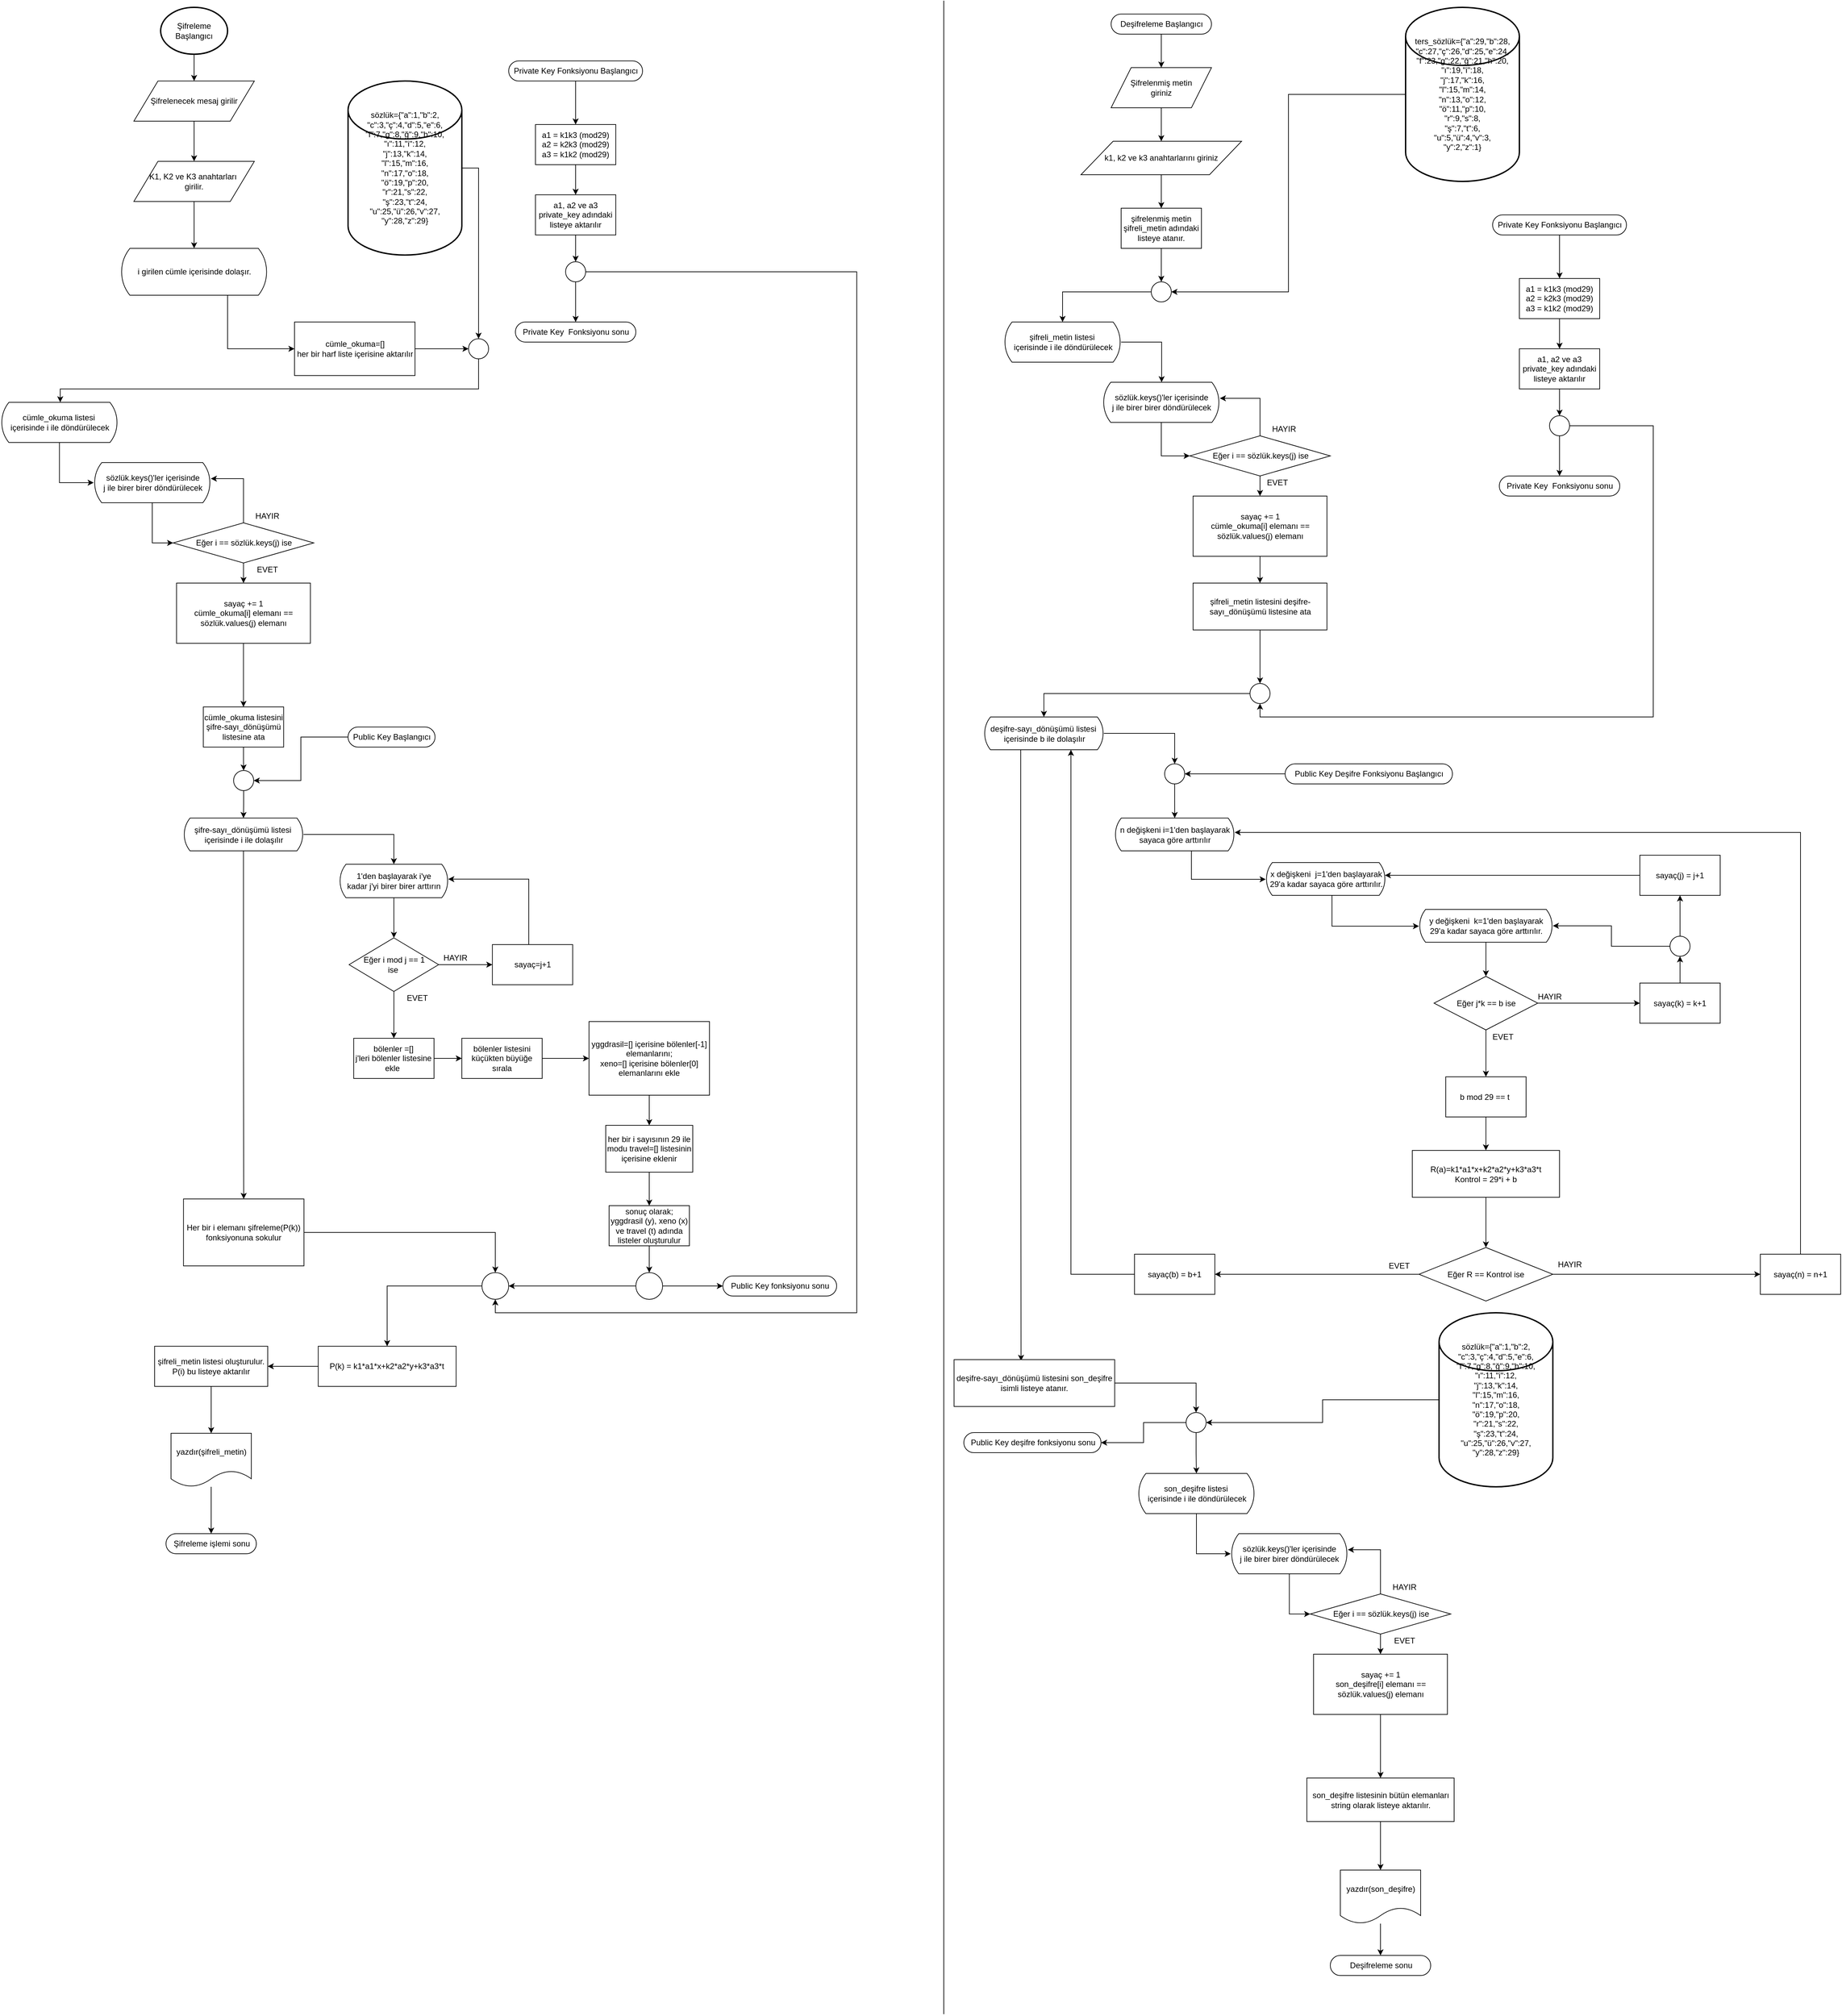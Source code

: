 <mxfile version="17.4.0" type="device"><diagram id="LFh7X63U2OC6gDnVc7om" name="Sayfa -1"><mxGraphModel dx="942" dy="582" grid="1" gridSize="10" guides="1" tooltips="1" connect="1" arrows="1" fold="1" page="1" pageScale="1" pageWidth="4681" pageHeight="3300" math="0" shadow="0"><root><mxCell id="0"/><mxCell id="1" parent="0"/><mxCell id="J92TIwShENhzUsWlke9k-5" value="" style="edgeStyle=orthogonalEdgeStyle;rounded=0;orthogonalLoop=1;jettySize=auto;html=1;" parent="1" source="J92TIwShENhzUsWlke9k-3" target="J92TIwShENhzUsWlke9k-4" edge="1"><mxGeometry relative="1" as="geometry"/></mxCell><mxCell id="J92TIwShENhzUsWlke9k-3" value="Şifreleme Başlangıcı" style="strokeWidth=2;html=1;shape=mxgraph.flowchart.start_2;whiteSpace=wrap;" parent="1" vertex="1"><mxGeometry x="280" y="10" width="100" height="70" as="geometry"/></mxCell><mxCell id="J92TIwShENhzUsWlke9k-7" value="" style="edgeStyle=orthogonalEdgeStyle;rounded=0;orthogonalLoop=1;jettySize=auto;html=1;" parent="1" source="J92TIwShENhzUsWlke9k-4" target="J92TIwShENhzUsWlke9k-6" edge="1"><mxGeometry relative="1" as="geometry"/></mxCell><mxCell id="J92TIwShENhzUsWlke9k-4" value="Şifrelenecek mesaj girilir" style="shape=parallelogram;perimeter=parallelogramPerimeter;whiteSpace=wrap;html=1;dashed=0;" parent="1" vertex="1"><mxGeometry x="240" y="120" width="180" height="60" as="geometry"/></mxCell><mxCell id="J92TIwShENhzUsWlke9k-9" value="" style="edgeStyle=orthogonalEdgeStyle;rounded=0;orthogonalLoop=1;jettySize=auto;html=1;" parent="1" source="J92TIwShENhzUsWlke9k-6" target="J92TIwShENhzUsWlke9k-8" edge="1"><mxGeometry relative="1" as="geometry"/></mxCell><mxCell id="J92TIwShENhzUsWlke9k-6" value="K1, K2 ve K3 anahtarları&amp;nbsp;&lt;br&gt;girilir." style="shape=parallelogram;perimeter=parallelogramPerimeter;whiteSpace=wrap;html=1;dashed=0;" parent="1" vertex="1"><mxGeometry x="240" y="240" width="180" height="60" as="geometry"/></mxCell><mxCell id="J92TIwShENhzUsWlke9k-11" style="edgeStyle=orthogonalEdgeStyle;rounded=0;orthogonalLoop=1;jettySize=auto;html=1;entryX=0;entryY=0.5;entryDx=0;entryDy=0;" parent="1" source="J92TIwShENhzUsWlke9k-8" target="J92TIwShENhzUsWlke9k-10" edge="1"><mxGeometry relative="1" as="geometry"><Array as="points"><mxPoint x="380" y="520"/></Array></mxGeometry></mxCell><mxCell id="J92TIwShENhzUsWlke9k-8" value="i girilen cümle içerisinde dolaşır." style="html=1;dashed=0;whitespace=wrap;shape=mxgraph.dfd.loop" parent="1" vertex="1"><mxGeometry x="220" y="370" width="220" height="70" as="geometry"/></mxCell><mxCell id="J92TIwShENhzUsWlke9k-15" value="" style="edgeStyle=orthogonalEdgeStyle;rounded=0;orthogonalLoop=1;jettySize=auto;html=1;" parent="1" source="J92TIwShENhzUsWlke9k-10" target="J92TIwShENhzUsWlke9k-13" edge="1"><mxGeometry relative="1" as="geometry"/></mxCell><mxCell id="J92TIwShENhzUsWlke9k-10" value="cümle_okuma=[]&lt;br&gt;her bir harf liste içerisine aktarılır" style="html=1;dashed=0;whitespace=wrap;" parent="1" vertex="1"><mxGeometry x="480" y="480" width="180" height="80" as="geometry"/></mxCell><mxCell id="J92TIwShENhzUsWlke9k-14" value="" style="edgeStyle=orthogonalEdgeStyle;rounded=0;orthogonalLoop=1;jettySize=auto;html=1;" parent="1" source="J92TIwShENhzUsWlke9k-12" target="J92TIwShENhzUsWlke9k-13" edge="1"><mxGeometry relative="1" as="geometry"/></mxCell><mxCell id="J92TIwShENhzUsWlke9k-12" value="sözlük={&quot;a&quot;:1,&quot;b&quot;:2,&lt;br&gt;&quot;c&quot;:3,&quot;ç&quot;:4,&quot;d&quot;:5,&quot;e&quot;:6,&lt;br&gt;&quot;f&quot;:7,&quot;g&quot;:8,&quot;ğ&quot;:9,&quot;h&quot;:10,&lt;br&gt;&quot;ı&quot;:11,&quot;i&quot;:12,&lt;br&gt;&quot;j&quot;:13,&quot;k&quot;:14,&lt;br&gt;&quot;l&quot;:15,&quot;m&quot;:16,&lt;br&gt;&quot;n&quot;:17,&quot;o&quot;:18,&lt;br&gt;&quot;ö&quot;:19,&quot;p&quot;:20,&lt;br&gt;&quot;r&quot;:21,&quot;s&quot;:22,&lt;br&gt;&quot;ş&quot;:23,&quot;t&quot;:24,&lt;br&gt;&quot;u&quot;:25,&quot;ü&quot;:26,&quot;v&quot;:27,&lt;br&gt;&quot;y&quot;:28,&quot;z&quot;:29}" style="strokeWidth=2;html=1;shape=mxgraph.flowchart.database;whiteSpace=wrap;" parent="1" vertex="1"><mxGeometry x="560" y="120" width="170" height="260" as="geometry"/></mxCell><mxCell id="J92TIwShENhzUsWlke9k-17" value="" style="edgeStyle=orthogonalEdgeStyle;rounded=0;orthogonalLoop=1;jettySize=auto;html=1;" parent="1" source="J92TIwShENhzUsWlke9k-13" target="J92TIwShENhzUsWlke9k-16" edge="1"><mxGeometry relative="1" as="geometry"><Array as="points"><mxPoint x="755" y="580"/><mxPoint x="130" y="580"/></Array></mxGeometry></mxCell><mxCell id="J92TIwShENhzUsWlke9k-13" value="" style="shape=ellipse;html=1;dashed=0;whitespace=wrap;aspect=fixed;perimeter=ellipsePerimeter;" parent="1" vertex="1"><mxGeometry x="740" y="505" width="30" height="30" as="geometry"/></mxCell><mxCell id="CYp6CBaKSZ66Kl0IjRFo-2" value="" style="edgeStyle=orthogonalEdgeStyle;rounded=0;orthogonalLoop=1;jettySize=auto;html=1;" parent="1" source="J92TIwShENhzUsWlke9k-16" target="CYp6CBaKSZ66Kl0IjRFo-1" edge="1"><mxGeometry relative="1" as="geometry"><Array as="points"><mxPoint x="128.75" y="720"/></Array></mxGeometry></mxCell><mxCell id="J92TIwShENhzUsWlke9k-16" value="cümle_okuma listesi&amp;nbsp;&lt;br&gt;içerisinde i ile döndürülecek" style="html=1;dashed=0;whitespace=wrap;shape=mxgraph.dfd.loop" parent="1" vertex="1"><mxGeometry x="41.25" y="600" width="175" height="60" as="geometry"/></mxCell><mxCell id="CYp6CBaKSZ66Kl0IjRFo-5" value="" style="edgeStyle=orthogonalEdgeStyle;rounded=0;orthogonalLoop=1;jettySize=auto;html=1;" parent="1" source="J92TIwShENhzUsWlke9k-18" target="CYp6CBaKSZ66Kl0IjRFo-4" edge="1"><mxGeometry relative="1" as="geometry"/></mxCell><mxCell id="CYp6CBaKSZ66Kl0IjRFo-12" style="edgeStyle=orthogonalEdgeStyle;rounded=0;orthogonalLoop=1;jettySize=auto;html=1;entryX=1;entryY=0.4;entryDx=0;entryDy=0;entryPerimeter=0;" parent="1" source="J92TIwShENhzUsWlke9k-18" target="CYp6CBaKSZ66Kl0IjRFo-1" edge="1"><mxGeometry relative="1" as="geometry"/></mxCell><mxCell id="J92TIwShENhzUsWlke9k-18" value="Eğer i == sözlük.keys(j) ise" style="shape=rhombus;html=1;dashed=0;whitespace=wrap;perimeter=rhombusPerimeter;" parent="1" vertex="1"><mxGeometry x="298.75" y="780" width="210" height="60" as="geometry"/></mxCell><mxCell id="CYp6CBaKSZ66Kl0IjRFo-3" style="edgeStyle=orthogonalEdgeStyle;rounded=0;orthogonalLoop=1;jettySize=auto;html=1;entryX=0;entryY=0.5;entryDx=0;entryDy=0;" parent="1" source="CYp6CBaKSZ66Kl0IjRFo-1" target="J92TIwShENhzUsWlke9k-18" edge="1"><mxGeometry relative="1" as="geometry"/></mxCell><mxCell id="CYp6CBaKSZ66Kl0IjRFo-1" value="sözlük.keys()'ler içerisinde&lt;br&gt;j ile birer birer döndürülecek" style="html=1;dashed=0;whitespace=wrap;shape=mxgraph.dfd.loop" parent="1" vertex="1"><mxGeometry x="180" y="690" width="175" height="60" as="geometry"/></mxCell><mxCell id="CYp6CBaKSZ66Kl0IjRFo-23" value="" style="edgeStyle=orthogonalEdgeStyle;rounded=0;orthogonalLoop=1;jettySize=auto;html=1;" parent="1" source="CYp6CBaKSZ66Kl0IjRFo-4" target="CYp6CBaKSZ66Kl0IjRFo-22" edge="1"><mxGeometry relative="1" as="geometry"/></mxCell><mxCell id="CYp6CBaKSZ66Kl0IjRFo-4" value="sayaç += 1&lt;br&gt;cümle_okuma[i] elemanı == sözlük.values(j) elemanı" style="whiteSpace=wrap;html=1;dashed=0;" parent="1" vertex="1"><mxGeometry x="303.75" y="870" width="200" height="90" as="geometry"/></mxCell><mxCell id="CYp6CBaKSZ66Kl0IjRFo-13" value="HAYIR" style="text;html=1;align=center;verticalAlign=middle;resizable=0;points=[];autosize=1;strokeColor=none;fillColor=none;" parent="1" vertex="1"><mxGeometry x="413.75" y="760" width="50" height="20" as="geometry"/></mxCell><mxCell id="CYp6CBaKSZ66Kl0IjRFo-14" value="EVET" style="text;html=1;align=center;verticalAlign=middle;resizable=0;points=[];autosize=1;strokeColor=none;fillColor=none;" parent="1" vertex="1"><mxGeometry x="413.75" y="840" width="50" height="20" as="geometry"/></mxCell><mxCell id="CYp6CBaKSZ66Kl0IjRFo-17" value="" style="edgeStyle=orthogonalEdgeStyle;rounded=0;orthogonalLoop=1;jettySize=auto;html=1;" parent="1" source="CYp6CBaKSZ66Kl0IjRFo-15" target="CYp6CBaKSZ66Kl0IjRFo-16" edge="1"><mxGeometry relative="1" as="geometry"/></mxCell><mxCell id="CYp6CBaKSZ66Kl0IjRFo-15" value="Private Key Fonksiyonu Başlangıcı" style="html=1;dashed=0;whitespace=wrap;shape=mxgraph.dfd.start" parent="1" vertex="1"><mxGeometry x="800" y="90" width="200" height="30" as="geometry"/></mxCell><mxCell id="CYp6CBaKSZ66Kl0IjRFo-19" value="" style="edgeStyle=orthogonalEdgeStyle;rounded=0;orthogonalLoop=1;jettySize=auto;html=1;" parent="1" source="CYp6CBaKSZ66Kl0IjRFo-16" target="CYp6CBaKSZ66Kl0IjRFo-18" edge="1"><mxGeometry relative="1" as="geometry"/></mxCell><mxCell id="CYp6CBaKSZ66Kl0IjRFo-16" value="a1 = k1k3 (mod29)&lt;br&gt;a2 = k2k3 (mod29)&lt;br&gt;a3 = k1k2 (mod29)" style="whiteSpace=wrap;html=1;dashed=0;" parent="1" vertex="1"><mxGeometry x="840" y="185" width="120" height="60" as="geometry"/></mxCell><mxCell id="wjA4pzrZ46Aq9eYtOGVZ-16" value="" style="edgeStyle=orthogonalEdgeStyle;rounded=0;orthogonalLoop=1;jettySize=auto;html=1;" parent="1" source="CYp6CBaKSZ66Kl0IjRFo-18" target="wjA4pzrZ46Aq9eYtOGVZ-15" edge="1"><mxGeometry relative="1" as="geometry"/></mxCell><mxCell id="CYp6CBaKSZ66Kl0IjRFo-18" value="a1, a2 ve a3 private_key adındaki&lt;br&gt;listeye aktarılır" style="whiteSpace=wrap;html=1;dashed=0;" parent="1" vertex="1"><mxGeometry x="840" y="290" width="120" height="60" as="geometry"/></mxCell><mxCell id="CYp6CBaKSZ66Kl0IjRFo-34" style="edgeStyle=orthogonalEdgeStyle;rounded=0;orthogonalLoop=1;jettySize=auto;html=1;" parent="1" source="CYp6CBaKSZ66Kl0IjRFo-20" target="CYp6CBaKSZ66Kl0IjRFo-32" edge="1"><mxGeometry relative="1" as="geometry"/></mxCell><mxCell id="CYp6CBaKSZ66Kl0IjRFo-66" value="" style="edgeStyle=orthogonalEdgeStyle;rounded=0;orthogonalLoop=1;jettySize=auto;html=1;" parent="1" source="CYp6CBaKSZ66Kl0IjRFo-20" target="CYp6CBaKSZ66Kl0IjRFo-65" edge="1"><mxGeometry relative="1" as="geometry"/></mxCell><mxCell id="CYp6CBaKSZ66Kl0IjRFo-20" value="şifre-sayı_dönüşümü listesi&amp;nbsp;&lt;br&gt;içerisinde i ile dolaşılır" style="html=1;dashed=0;whitespace=wrap;shape=mxgraph.dfd.loop" parent="1" vertex="1"><mxGeometry x="314.13" y="1221" width="179.25" height="49" as="geometry"/></mxCell><mxCell id="CYp6CBaKSZ66Kl0IjRFo-30" value="" style="edgeStyle=orthogonalEdgeStyle;rounded=0;orthogonalLoop=1;jettySize=auto;html=1;" parent="1" source="CYp6CBaKSZ66Kl0IjRFo-22" target="CYp6CBaKSZ66Kl0IjRFo-28" edge="1"><mxGeometry relative="1" as="geometry"/></mxCell><mxCell id="CYp6CBaKSZ66Kl0IjRFo-22" value="cümle_okuma listesini şifre-sayı_dönüşümü listesine ata" style="whiteSpace=wrap;html=1;dashed=0;" parent="1" vertex="1"><mxGeometry x="343.75" y="1055" width="120" height="60" as="geometry"/></mxCell><mxCell id="CYp6CBaKSZ66Kl0IjRFo-29" style="edgeStyle=orthogonalEdgeStyle;rounded=0;orthogonalLoop=1;jettySize=auto;html=1;entryX=1;entryY=0.5;entryDx=0;entryDy=0;" parent="1" source="CYp6CBaKSZ66Kl0IjRFo-27" target="CYp6CBaKSZ66Kl0IjRFo-28" edge="1"><mxGeometry relative="1" as="geometry"/></mxCell><mxCell id="CYp6CBaKSZ66Kl0IjRFo-27" value="Public Key Başlangıcı" style="html=1;dashed=0;whitespace=wrap;shape=mxgraph.dfd.start" parent="1" vertex="1"><mxGeometry x="560" y="1085" width="130" height="30" as="geometry"/></mxCell><mxCell id="CYp6CBaKSZ66Kl0IjRFo-31" value="" style="edgeStyle=orthogonalEdgeStyle;rounded=0;orthogonalLoop=1;jettySize=auto;html=1;" parent="1" source="CYp6CBaKSZ66Kl0IjRFo-28" target="CYp6CBaKSZ66Kl0IjRFo-20" edge="1"><mxGeometry relative="1" as="geometry"/></mxCell><mxCell id="CYp6CBaKSZ66Kl0IjRFo-28" value="" style="shape=ellipse;html=1;dashed=0;whitespace=wrap;aspect=fixed;perimeter=ellipsePerimeter;" parent="1" vertex="1"><mxGeometry x="389" y="1150" width="30" height="30" as="geometry"/></mxCell><mxCell id="CYp6CBaKSZ66Kl0IjRFo-36" value="" style="edgeStyle=orthogonalEdgeStyle;rounded=0;orthogonalLoop=1;jettySize=auto;html=1;" parent="1" source="CYp6CBaKSZ66Kl0IjRFo-32" target="CYp6CBaKSZ66Kl0IjRFo-35" edge="1"><mxGeometry relative="1" as="geometry"/></mxCell><mxCell id="CYp6CBaKSZ66Kl0IjRFo-32" value="1'den başlayarak i'ye&lt;br&gt;kadar j'yi birer birer arttırın" style="html=1;dashed=0;whitespace=wrap;shape=mxgraph.dfd.loop" parent="1" vertex="1"><mxGeometry x="546.87" y="1290" width="163.13" height="50" as="geometry"/></mxCell><mxCell id="CYp6CBaKSZ66Kl0IjRFo-38" value="" style="edgeStyle=orthogonalEdgeStyle;rounded=0;orthogonalLoop=1;jettySize=auto;html=1;" parent="1" source="CYp6CBaKSZ66Kl0IjRFo-35" target="CYp6CBaKSZ66Kl0IjRFo-37" edge="1"><mxGeometry relative="1" as="geometry"/></mxCell><mxCell id="CYp6CBaKSZ66Kl0IjRFo-46" value="" style="edgeStyle=orthogonalEdgeStyle;rounded=0;orthogonalLoop=1;jettySize=auto;html=1;" parent="1" source="CYp6CBaKSZ66Kl0IjRFo-35" target="CYp6CBaKSZ66Kl0IjRFo-45" edge="1"><mxGeometry relative="1" as="geometry"/></mxCell><mxCell id="CYp6CBaKSZ66Kl0IjRFo-35" value="Eğer i mod j == 1&lt;br&gt;ise&amp;nbsp;" style="rhombus;whiteSpace=wrap;html=1;dashed=0;" parent="1" vertex="1"><mxGeometry x="561.56" y="1400" width="133.75" height="80" as="geometry"/></mxCell><mxCell id="CYp6CBaKSZ66Kl0IjRFo-43" style="edgeStyle=orthogonalEdgeStyle;rounded=0;orthogonalLoop=1;jettySize=auto;html=1;entryX=0.998;entryY=0.445;entryDx=0;entryDy=0;entryPerimeter=0;" parent="1" source="CYp6CBaKSZ66Kl0IjRFo-37" target="CYp6CBaKSZ66Kl0IjRFo-32" edge="1"><mxGeometry relative="1" as="geometry"><mxPoint x="835.625" y="1290.0" as="targetPoint"/><Array as="points"><mxPoint x="830" y="1312"/></Array></mxGeometry></mxCell><mxCell id="CYp6CBaKSZ66Kl0IjRFo-37" value="sayaç=j+1" style="whiteSpace=wrap;html=1;dashed=0;" parent="1" vertex="1"><mxGeometry x="775.625" y="1410" width="120" height="60" as="geometry"/></mxCell><mxCell id="CYp6CBaKSZ66Kl0IjRFo-44" value="HAYIR" style="text;html=1;align=center;verticalAlign=middle;resizable=0;points=[];autosize=1;strokeColor=none;fillColor=none;" parent="1" vertex="1"><mxGeometry x="695.31" y="1420" width="50" height="20" as="geometry"/></mxCell><mxCell id="CYp6CBaKSZ66Kl0IjRFo-48" value="" style="edgeStyle=orthogonalEdgeStyle;rounded=0;orthogonalLoop=1;jettySize=auto;html=1;" parent="1" source="CYp6CBaKSZ66Kl0IjRFo-45" target="CYp6CBaKSZ66Kl0IjRFo-47" edge="1"><mxGeometry relative="1" as="geometry"/></mxCell><mxCell id="CYp6CBaKSZ66Kl0IjRFo-45" value="bölenler =[]&lt;br&gt;j'leri bölenler listesine ekle&amp;nbsp;" style="whiteSpace=wrap;html=1;dashed=0;" parent="1" vertex="1"><mxGeometry x="568.435" y="1550" width="120" height="60" as="geometry"/></mxCell><mxCell id="CYp6CBaKSZ66Kl0IjRFo-50" value="" style="edgeStyle=orthogonalEdgeStyle;rounded=0;orthogonalLoop=1;jettySize=auto;html=1;" parent="1" source="CYp6CBaKSZ66Kl0IjRFo-47" target="CYp6CBaKSZ66Kl0IjRFo-49" edge="1"><mxGeometry relative="1" as="geometry"/></mxCell><mxCell id="CYp6CBaKSZ66Kl0IjRFo-47" value="bölenler listesini küçükten büyüğe sırala" style="whiteSpace=wrap;html=1;dashed=0;" parent="1" vertex="1"><mxGeometry x="730.005" y="1550" width="120" height="60" as="geometry"/></mxCell><mxCell id="CYp6CBaKSZ66Kl0IjRFo-52" value="" style="edgeStyle=orthogonalEdgeStyle;rounded=0;orthogonalLoop=1;jettySize=auto;html=1;" parent="1" source="CYp6CBaKSZ66Kl0IjRFo-49" target="CYp6CBaKSZ66Kl0IjRFo-51" edge="1"><mxGeometry relative="1" as="geometry"/></mxCell><mxCell id="CYp6CBaKSZ66Kl0IjRFo-49" value="yggdrasil=[] içerisine bölenler[-1] elemanlarını;&lt;br&gt;xeno=[] içerisine bölenler[0] elemanlarını ekle&lt;br&gt;" style="whiteSpace=wrap;html=1;dashed=0;" parent="1" vertex="1"><mxGeometry x="920" y="1525" width="180" height="110" as="geometry"/></mxCell><mxCell id="CYp6CBaKSZ66Kl0IjRFo-56" value="" style="edgeStyle=orthogonalEdgeStyle;rounded=0;orthogonalLoop=1;jettySize=auto;html=1;" parent="1" source="CYp6CBaKSZ66Kl0IjRFo-51" target="CYp6CBaKSZ66Kl0IjRFo-55" edge="1"><mxGeometry relative="1" as="geometry"/></mxCell><mxCell id="CYp6CBaKSZ66Kl0IjRFo-51" value="her bir i sayısının 29 ile modu travel=[] listesinin içerisine eklenir" style="whiteSpace=wrap;html=1;dashed=0;" parent="1" vertex="1"><mxGeometry x="945" y="1680" width="130" height="70" as="geometry"/></mxCell><mxCell id="CYp6CBaKSZ66Kl0IjRFo-61" value="" style="edgeStyle=orthogonalEdgeStyle;rounded=0;orthogonalLoop=1;jettySize=auto;html=1;" parent="1" source="CYp6CBaKSZ66Kl0IjRFo-55" target="CYp6CBaKSZ66Kl0IjRFo-60" edge="1"><mxGeometry relative="1" as="geometry"/></mxCell><mxCell id="CYp6CBaKSZ66Kl0IjRFo-55" value="sonuç olarak;&lt;br&gt;yggdrasil (y), xeno (x) ve travel (t) adında listeler oluşturulur" style="whiteSpace=wrap;html=1;dashed=0;" parent="1" vertex="1"><mxGeometry x="950" y="1800" width="120" height="60" as="geometry"/></mxCell><mxCell id="CYp6CBaKSZ66Kl0IjRFo-58" value="Public Key fonksiyonu sonu" style="html=1;dashed=0;whitespace=wrap;shape=mxgraph.dfd.start" parent="1" vertex="1"><mxGeometry x="1120" y="1905" width="170" height="30" as="geometry"/></mxCell><mxCell id="CYp6CBaKSZ66Kl0IjRFo-62" value="" style="edgeStyle=orthogonalEdgeStyle;rounded=0;orthogonalLoop=1;jettySize=auto;html=1;" parent="1" source="CYp6CBaKSZ66Kl0IjRFo-60" target="CYp6CBaKSZ66Kl0IjRFo-58" edge="1"><mxGeometry relative="1" as="geometry"/></mxCell><mxCell id="wjA4pzrZ46Aq9eYtOGVZ-5" value="" style="edgeStyle=orthogonalEdgeStyle;rounded=0;orthogonalLoop=1;jettySize=auto;html=1;" parent="1" source="CYp6CBaKSZ66Kl0IjRFo-60" target="wjA4pzrZ46Aq9eYtOGVZ-4" edge="1"><mxGeometry relative="1" as="geometry"><Array as="points"><mxPoint x="890" y="1920"/><mxPoint x="890" y="1920"/></Array></mxGeometry></mxCell><mxCell id="CYp6CBaKSZ66Kl0IjRFo-60" value="" style="shape=ellipse;html=1;dashed=0;whitespace=wrap;aspect=fixed;perimeter=ellipsePerimeter;" parent="1" vertex="1"><mxGeometry x="990" y="1900" width="40" height="40" as="geometry"/></mxCell><mxCell id="wjA4pzrZ46Aq9eYtOGVZ-6" style="edgeStyle=orthogonalEdgeStyle;rounded=0;orthogonalLoop=1;jettySize=auto;html=1;entryX=0.5;entryY=0;entryDx=0;entryDy=0;" parent="1" source="CYp6CBaKSZ66Kl0IjRFo-65" target="wjA4pzrZ46Aq9eYtOGVZ-4" edge="1"><mxGeometry relative="1" as="geometry"/></mxCell><mxCell id="CYp6CBaKSZ66Kl0IjRFo-65" value="Her bir i elemanı şifreleme(P(k)) fonksiyonuna sokulur" style="whiteSpace=wrap;html=1;dashed=0;" parent="1" vertex="1"><mxGeometry x="314.13" y="1790" width="180" height="100" as="geometry"/></mxCell><mxCell id="wjA4pzrZ46Aq9eYtOGVZ-9" value="" style="edgeStyle=orthogonalEdgeStyle;rounded=0;orthogonalLoop=1;jettySize=auto;html=1;" parent="1" source="CYp6CBaKSZ66Kl0IjRFo-67" target="wjA4pzrZ46Aq9eYtOGVZ-8" edge="1"><mxGeometry relative="1" as="geometry"/></mxCell><mxCell id="CYp6CBaKSZ66Kl0IjRFo-67" value="P(k) = k1*a1*x+k2*a2*y+k3*a3*t" style="whiteSpace=wrap;html=1;dashed=0;" parent="1" vertex="1"><mxGeometry x="515.44" y="2010" width="206" height="60" as="geometry"/></mxCell><mxCell id="CYp6CBaKSZ66Kl0IjRFo-69" value="Private Key&amp;nbsp; Fonksiyonu sonu" style="html=1;dashed=0;whitespace=wrap;shape=mxgraph.dfd.start" parent="1" vertex="1"><mxGeometry x="810" y="480" width="180" height="30" as="geometry"/></mxCell><mxCell id="CYp6CBaKSZ66Kl0IjRFo-73" value="EVET" style="text;html=1;align=center;verticalAlign=middle;resizable=0;points=[];autosize=1;strokeColor=none;fillColor=none;" parent="1" vertex="1"><mxGeometry x="638.44" y="1480" width="50" height="20" as="geometry"/></mxCell><mxCell id="wjA4pzrZ46Aq9eYtOGVZ-7" style="edgeStyle=orthogonalEdgeStyle;rounded=0;orthogonalLoop=1;jettySize=auto;html=1;" parent="1" source="wjA4pzrZ46Aq9eYtOGVZ-4" target="CYp6CBaKSZ66Kl0IjRFo-67" edge="1"><mxGeometry relative="1" as="geometry"/></mxCell><mxCell id="wjA4pzrZ46Aq9eYtOGVZ-4" value="" style="shape=ellipse;html=1;dashed=0;whitespace=wrap;aspect=fixed;perimeter=ellipsePerimeter;" parent="1" vertex="1"><mxGeometry x="760" y="1900" width="40" height="40" as="geometry"/></mxCell><mxCell id="wjA4pzrZ46Aq9eYtOGVZ-11" value="" style="edgeStyle=orthogonalEdgeStyle;rounded=0;orthogonalLoop=1;jettySize=auto;html=1;" parent="1" source="wjA4pzrZ46Aq9eYtOGVZ-8" target="wjA4pzrZ46Aq9eYtOGVZ-10" edge="1"><mxGeometry relative="1" as="geometry"/></mxCell><mxCell id="wjA4pzrZ46Aq9eYtOGVZ-8" value="şifreli_metin listesi oluşturulur.&lt;br&gt;P(i) bu listeye aktarılır" style="whiteSpace=wrap;html=1;dashed=0;" parent="1" vertex="1"><mxGeometry x="271" y="2010" width="169" height="60" as="geometry"/></mxCell><mxCell id="wjA4pzrZ46Aq9eYtOGVZ-13" value="" style="edgeStyle=orthogonalEdgeStyle;rounded=0;orthogonalLoop=1;jettySize=auto;html=1;" parent="1" source="wjA4pzrZ46Aq9eYtOGVZ-10" target="wjA4pzrZ46Aq9eYtOGVZ-12" edge="1"><mxGeometry relative="1" as="geometry"/></mxCell><mxCell id="wjA4pzrZ46Aq9eYtOGVZ-10" value="yazdır(şifreli_metin)" style="shape=document;whiteSpace=wrap;html=1;boundedLbl=1;dashed=0;" parent="1" vertex="1"><mxGeometry x="295.5" y="2140" width="120" height="80" as="geometry"/></mxCell><mxCell id="wjA4pzrZ46Aq9eYtOGVZ-12" value="Şifreleme işlemi sonu" style="html=1;dashed=0;whitespace=wrap;shape=mxgraph.dfd.start" parent="1" vertex="1"><mxGeometry x="288" y="2290" width="135" height="30" as="geometry"/></mxCell><mxCell id="wjA4pzrZ46Aq9eYtOGVZ-17" value="" style="edgeStyle=orthogonalEdgeStyle;rounded=0;orthogonalLoop=1;jettySize=auto;html=1;" parent="1" source="wjA4pzrZ46Aq9eYtOGVZ-15" target="CYp6CBaKSZ66Kl0IjRFo-69" edge="1"><mxGeometry relative="1" as="geometry"/></mxCell><mxCell id="wjA4pzrZ46Aq9eYtOGVZ-18" style="edgeStyle=orthogonalEdgeStyle;rounded=0;orthogonalLoop=1;jettySize=auto;html=1;entryX=0.5;entryY=1;entryDx=0;entryDy=0;" parent="1" source="wjA4pzrZ46Aq9eYtOGVZ-15" target="wjA4pzrZ46Aq9eYtOGVZ-4" edge="1"><mxGeometry relative="1" as="geometry"><Array as="points"><mxPoint x="1320" y="405"/><mxPoint x="1320" y="1960"/><mxPoint x="780" y="1960"/></Array></mxGeometry></mxCell><mxCell id="wjA4pzrZ46Aq9eYtOGVZ-15" value="" style="shape=ellipse;html=1;dashed=0;whitespace=wrap;aspect=fixed;perimeter=ellipsePerimeter;" parent="1" vertex="1"><mxGeometry x="885" y="390" width="30" height="30" as="geometry"/></mxCell><mxCell id="wjA4pzrZ46Aq9eYtOGVZ-23" value="" style="edgeStyle=orthogonalEdgeStyle;rounded=0;orthogonalLoop=1;jettySize=auto;html=1;" parent="1" source="wjA4pzrZ46Aq9eYtOGVZ-19" target="wjA4pzrZ46Aq9eYtOGVZ-22" edge="1"><mxGeometry relative="1" as="geometry"/></mxCell><mxCell id="wjA4pzrZ46Aq9eYtOGVZ-19" value="Deşifreleme Başlangıcı" style="html=1;dashed=0;whitespace=wrap;shape=mxgraph.dfd.start" parent="1" vertex="1"><mxGeometry x="1700" y="20" width="150" height="30" as="geometry"/></mxCell><mxCell id="wjA4pzrZ46Aq9eYtOGVZ-21" value="" style="endArrow=none;html=1;rounded=0;" parent="1" edge="1"><mxGeometry width="50" height="50" relative="1" as="geometry"><mxPoint x="1450" y="3007.692" as="sourcePoint"/><mxPoint x="1450" as="targetPoint"/></mxGeometry></mxCell><mxCell id="og0Z1oOxcHIHcUXsH4Jv-2" value="" style="edgeStyle=orthogonalEdgeStyle;rounded=0;orthogonalLoop=1;jettySize=auto;html=1;" parent="1" source="wjA4pzrZ46Aq9eYtOGVZ-22" target="og0Z1oOxcHIHcUXsH4Jv-1" edge="1"><mxGeometry relative="1" as="geometry"/></mxCell><mxCell id="wjA4pzrZ46Aq9eYtOGVZ-22" value="Şifrelenmiş metin &lt;br&gt;giriniz" style="shape=parallelogram;perimeter=parallelogramPerimeter;whiteSpace=wrap;html=1;dashed=0;" parent="1" vertex="1"><mxGeometry x="1700" y="100" width="150" height="60" as="geometry"/></mxCell><mxCell id="og0Z1oOxcHIHcUXsH4Jv-5" value="" style="edgeStyle=orthogonalEdgeStyle;rounded=0;orthogonalLoop=1;jettySize=auto;html=1;" parent="1" source="og0Z1oOxcHIHcUXsH4Jv-1" target="og0Z1oOxcHIHcUXsH4Jv-4" edge="1"><mxGeometry relative="1" as="geometry"/></mxCell><mxCell id="og0Z1oOxcHIHcUXsH4Jv-1" value="k1, k2 ve k3 anahtarlarını giriniz" style="shape=parallelogram;perimeter=parallelogramPerimeter;whiteSpace=wrap;html=1;dashed=0;" parent="1" vertex="1"><mxGeometry x="1655" y="210" width="240" height="50" as="geometry"/></mxCell><mxCell id="og0Z1oOxcHIHcUXsH4Jv-24" style="edgeStyle=orthogonalEdgeStyle;rounded=0;orthogonalLoop=1;jettySize=auto;html=1;entryX=1;entryY=0.5;entryDx=0;entryDy=0;" parent="1" source="og0Z1oOxcHIHcUXsH4Jv-3" target="og0Z1oOxcHIHcUXsH4Jv-22" edge="1"><mxGeometry relative="1" as="geometry"/></mxCell><mxCell id="og0Z1oOxcHIHcUXsH4Jv-3" value="ters_sözlük={&quot;a&quot;:29,&quot;b&quot;:28,&lt;br&gt;&quot;c&quot;:27,&quot;ç&quot;:26,&quot;d&quot;:25,&quot;e&quot;:24,&lt;br&gt;&quot;f&quot;:23,&quot;g&quot;:22,&quot;ğ&quot;:21,&quot;h&quot;:20,&lt;br&gt;&quot;ı&quot;:19,&quot;i&quot;:18,&lt;br&gt;&quot;j&quot;:17,&quot;k&quot;:16,&lt;br&gt;&quot;l&quot;:15,&quot;m&quot;:14,&lt;br&gt;&quot;n&quot;:13,&quot;o&quot;:12,&lt;br&gt;&quot;ö&quot;:11,&quot;p&quot;:10,&lt;br&gt;&quot;r&quot;:9,&quot;s&quot;:8,&lt;br&gt;&quot;ş&quot;:7,&quot;t&quot;:6,&lt;br&gt;&quot;u&quot;:5,&quot;ü&quot;:4,&quot;v&quot;:3,&lt;br&gt;&quot;y&quot;:2,&quot;z&quot;:1}" style="strokeWidth=2;html=1;shape=mxgraph.flowchart.database;whiteSpace=wrap;" parent="1" vertex="1"><mxGeometry x="2140" y="10" width="170" height="260" as="geometry"/></mxCell><mxCell id="og0Z1oOxcHIHcUXsH4Jv-23" value="" style="edgeStyle=orthogonalEdgeStyle;rounded=0;orthogonalLoop=1;jettySize=auto;html=1;" parent="1" source="og0Z1oOxcHIHcUXsH4Jv-4" target="og0Z1oOxcHIHcUXsH4Jv-22" edge="1"><mxGeometry relative="1" as="geometry"/></mxCell><mxCell id="og0Z1oOxcHIHcUXsH4Jv-4" value="şifrelenmiş metin şifreli_metin adındaki listeye atanır." style="whiteSpace=wrap;html=1;dashed=0;" parent="1" vertex="1"><mxGeometry x="1715" y="310" width="120" height="60" as="geometry"/></mxCell><mxCell id="og0Z1oOxcHIHcUXsH4Jv-10" value="" style="edgeStyle=orthogonalEdgeStyle;rounded=0;orthogonalLoop=1;jettySize=auto;html=1;" parent="1" source="og0Z1oOxcHIHcUXsH4Jv-11" target="og0Z1oOxcHIHcUXsH4Jv-16" edge="1"><mxGeometry relative="1" as="geometry"><Array as="points"><mxPoint x="1775.5" y="510"/></Array></mxGeometry></mxCell><mxCell id="og0Z1oOxcHIHcUXsH4Jv-11" value="şifreli_metin listesi&amp;nbsp;&lt;br&gt;içerisinde i ile döndürülecek" style="html=1;dashed=0;whitespace=wrap;shape=mxgraph.dfd.loop" parent="1" vertex="1"><mxGeometry x="1540" y="480" width="175" height="60" as="geometry"/></mxCell><mxCell id="og0Z1oOxcHIHcUXsH4Jv-12" value="" style="edgeStyle=orthogonalEdgeStyle;rounded=0;orthogonalLoop=1;jettySize=auto;html=1;" parent="1" source="og0Z1oOxcHIHcUXsH4Jv-14" target="og0Z1oOxcHIHcUXsH4Jv-18" edge="1"><mxGeometry relative="1" as="geometry"/></mxCell><mxCell id="og0Z1oOxcHIHcUXsH4Jv-13" style="edgeStyle=orthogonalEdgeStyle;rounded=0;orthogonalLoop=1;jettySize=auto;html=1;entryX=1;entryY=0.4;entryDx=0;entryDy=0;entryPerimeter=0;" parent="1" source="og0Z1oOxcHIHcUXsH4Jv-14" target="og0Z1oOxcHIHcUXsH4Jv-16" edge="1"><mxGeometry relative="1" as="geometry"/></mxCell><mxCell id="og0Z1oOxcHIHcUXsH4Jv-14" value="Eğer i == sözlük.keys(j) ise" style="shape=rhombus;html=1;dashed=0;whitespace=wrap;perimeter=rhombusPerimeter;" parent="1" vertex="1"><mxGeometry x="1817.5" y="650" width="210" height="60" as="geometry"/></mxCell><mxCell id="og0Z1oOxcHIHcUXsH4Jv-15" style="edgeStyle=orthogonalEdgeStyle;rounded=0;orthogonalLoop=1;jettySize=auto;html=1;entryX=0;entryY=0.5;entryDx=0;entryDy=0;" parent="1" source="og0Z1oOxcHIHcUXsH4Jv-16" target="og0Z1oOxcHIHcUXsH4Jv-14" edge="1"><mxGeometry relative="1" as="geometry"/></mxCell><mxCell id="og0Z1oOxcHIHcUXsH4Jv-16" value="sözlük.keys()'ler içerisinde&lt;br&gt;j ile birer birer döndürülecek" style="html=1;dashed=0;whitespace=wrap;shape=mxgraph.dfd.loop" parent="1" vertex="1"><mxGeometry x="1687.5" y="570" width="175" height="60" as="geometry"/></mxCell><mxCell id="og0Z1oOxcHIHcUXsH4Jv-17" value="" style="edgeStyle=orthogonalEdgeStyle;rounded=0;orthogonalLoop=1;jettySize=auto;html=1;" parent="1" source="og0Z1oOxcHIHcUXsH4Jv-18" target="og0Z1oOxcHIHcUXsH4Jv-21" edge="1"><mxGeometry relative="1" as="geometry"/></mxCell><mxCell id="og0Z1oOxcHIHcUXsH4Jv-18" value="sayaç += 1&lt;br&gt;cümle_okuma[i] elemanı == sözlük.values(j) elemanı" style="whiteSpace=wrap;html=1;dashed=0;" parent="1" vertex="1"><mxGeometry x="1822.5" y="740" width="200" height="90" as="geometry"/></mxCell><mxCell id="og0Z1oOxcHIHcUXsH4Jv-19" value="HAYIR" style="text;html=1;align=center;verticalAlign=middle;resizable=0;points=[];autosize=1;strokeColor=none;fillColor=none;" parent="1" vertex="1"><mxGeometry x="1932.5" y="630" width="50" height="20" as="geometry"/></mxCell><mxCell id="og0Z1oOxcHIHcUXsH4Jv-20" value="EVET" style="text;html=1;align=center;verticalAlign=middle;resizable=0;points=[];autosize=1;strokeColor=none;fillColor=none;" parent="1" vertex="1"><mxGeometry x="1922.5" y="710" width="50" height="20" as="geometry"/></mxCell><mxCell id="og0Z1oOxcHIHcUXsH4Jv-57" value="" style="edgeStyle=orthogonalEdgeStyle;rounded=0;orthogonalLoop=1;jettySize=auto;html=1;" parent="1" source="og0Z1oOxcHIHcUXsH4Jv-21" target="og0Z1oOxcHIHcUXsH4Jv-56" edge="1"><mxGeometry relative="1" as="geometry"/></mxCell><mxCell id="og0Z1oOxcHIHcUXsH4Jv-21" value="şifreli_metin listesini deşifre-sayı_dönüşümü listesine ata" style="whiteSpace=wrap;html=1;dashed=0;" parent="1" vertex="1"><mxGeometry x="1822.5" y="870" width="200" height="70" as="geometry"/></mxCell><mxCell id="og0Z1oOxcHIHcUXsH4Jv-25" style="edgeStyle=orthogonalEdgeStyle;rounded=0;orthogonalLoop=1;jettySize=auto;html=1;entryX=0.5;entryY=0;entryDx=0;entryDy=0;entryPerimeter=0;" parent="1" source="og0Z1oOxcHIHcUXsH4Jv-22" target="og0Z1oOxcHIHcUXsH4Jv-11" edge="1"><mxGeometry relative="1" as="geometry"/></mxCell><mxCell id="og0Z1oOxcHIHcUXsH4Jv-22" value="" style="shape=ellipse;html=1;dashed=0;whitespace=wrap;aspect=fixed;perimeter=ellipsePerimeter;" parent="1" vertex="1"><mxGeometry x="1760" y="420" width="30" height="30" as="geometry"/></mxCell><mxCell id="og0Z1oOxcHIHcUXsH4Jv-26" value="" style="edgeStyle=orthogonalEdgeStyle;rounded=0;orthogonalLoop=1;jettySize=auto;html=1;" parent="1" source="og0Z1oOxcHIHcUXsH4Jv-27" target="og0Z1oOxcHIHcUXsH4Jv-29" edge="1"><mxGeometry relative="1" as="geometry"/></mxCell><mxCell id="og0Z1oOxcHIHcUXsH4Jv-27" value="Private Key Fonksiyonu Başlangıcı" style="html=1;dashed=0;whitespace=wrap;shape=mxgraph.dfd.start" parent="1" vertex="1"><mxGeometry x="2270" y="320" width="200" height="30" as="geometry"/></mxCell><mxCell id="og0Z1oOxcHIHcUXsH4Jv-28" value="" style="edgeStyle=orthogonalEdgeStyle;rounded=0;orthogonalLoop=1;jettySize=auto;html=1;" parent="1" source="og0Z1oOxcHIHcUXsH4Jv-29" target="og0Z1oOxcHIHcUXsH4Jv-31" edge="1"><mxGeometry relative="1" as="geometry"/></mxCell><mxCell id="og0Z1oOxcHIHcUXsH4Jv-29" value="a1 = k1k3 (mod29)&lt;br&gt;a2 = k2k3 (mod29)&lt;br&gt;a3 = k1k2 (mod29)" style="whiteSpace=wrap;html=1;dashed=0;" parent="1" vertex="1"><mxGeometry x="2310" y="415" width="120" height="60" as="geometry"/></mxCell><mxCell id="og0Z1oOxcHIHcUXsH4Jv-30" value="" style="edgeStyle=orthogonalEdgeStyle;rounded=0;orthogonalLoop=1;jettySize=auto;html=1;" parent="1" source="og0Z1oOxcHIHcUXsH4Jv-31" target="og0Z1oOxcHIHcUXsH4Jv-34" edge="1"><mxGeometry relative="1" as="geometry"/></mxCell><mxCell id="og0Z1oOxcHIHcUXsH4Jv-31" value="a1, a2 ve a3 private_key adındaki&lt;br&gt;listeye aktarılır" style="whiteSpace=wrap;html=1;dashed=0;" parent="1" vertex="1"><mxGeometry x="2310" y="520" width="120" height="60" as="geometry"/></mxCell><mxCell id="og0Z1oOxcHIHcUXsH4Jv-32" value="Private Key&amp;nbsp; Fonksiyonu sonu" style="html=1;dashed=0;whitespace=wrap;shape=mxgraph.dfd.start" parent="1" vertex="1"><mxGeometry x="2280" y="710" width="180" height="30" as="geometry"/></mxCell><mxCell id="og0Z1oOxcHIHcUXsH4Jv-33" value="" style="edgeStyle=orthogonalEdgeStyle;rounded=0;orthogonalLoop=1;jettySize=auto;html=1;" parent="1" source="og0Z1oOxcHIHcUXsH4Jv-34" target="og0Z1oOxcHIHcUXsH4Jv-32" edge="1"><mxGeometry relative="1" as="geometry"/></mxCell><mxCell id="5LREblj01DXg0eQTamNs-1" style="edgeStyle=orthogonalEdgeStyle;rounded=0;orthogonalLoop=1;jettySize=auto;html=1;entryX=0.5;entryY=1;entryDx=0;entryDy=0;" edge="1" parent="1" source="og0Z1oOxcHIHcUXsH4Jv-34" target="og0Z1oOxcHIHcUXsH4Jv-56"><mxGeometry relative="1" as="geometry"><Array as="points"><mxPoint x="2510" y="635"/><mxPoint x="2510" y="1070"/><mxPoint x="1922" y="1070"/></Array></mxGeometry></mxCell><mxCell id="og0Z1oOxcHIHcUXsH4Jv-34" value="" style="shape=ellipse;html=1;dashed=0;whitespace=wrap;aspect=fixed;perimeter=ellipsePerimeter;" parent="1" vertex="1"><mxGeometry x="2355" y="620" width="30" height="30" as="geometry"/></mxCell><mxCell id="5LREblj01DXg0eQTamNs-3" value="" style="edgeStyle=orthogonalEdgeStyle;rounded=0;orthogonalLoop=1;jettySize=auto;html=1;" edge="1" parent="1" source="og0Z1oOxcHIHcUXsH4Jv-36" target="5LREblj01DXg0eQTamNs-41"><mxGeometry relative="1" as="geometry"><mxPoint x="1804.714" y="1140.5" as="targetPoint"/></mxGeometry></mxCell><mxCell id="5LREblj01DXg0eQTamNs-53" style="edgeStyle=orthogonalEdgeStyle;rounded=0;orthogonalLoop=1;jettySize=auto;html=1;entryX=0.417;entryY=0.027;entryDx=0;entryDy=0;entryPerimeter=0;" edge="1" parent="1" source="og0Z1oOxcHIHcUXsH4Jv-36" target="5LREblj01DXg0eQTamNs-50"><mxGeometry relative="1" as="geometry"><Array as="points"><mxPoint x="1565" y="1540"/><mxPoint x="1565" y="1540"/></Array></mxGeometry></mxCell><mxCell id="og0Z1oOxcHIHcUXsH4Jv-36" value="deşifre-sayı_dönüşümü listesi&amp;nbsp;&lt;br&gt;içerisinde b ile dolaşılır" style="html=1;dashed=0;whitespace=wrap;shape=mxgraph.dfd.loop" parent="1" vertex="1"><mxGeometry x="1510" y="1070" width="179.25" height="49" as="geometry"/></mxCell><mxCell id="5LREblj01DXg0eQTamNs-42" style="edgeStyle=orthogonalEdgeStyle;rounded=0;orthogonalLoop=1;jettySize=auto;html=1;entryX=1;entryY=0.5;entryDx=0;entryDy=0;" edge="1" parent="1" source="og0Z1oOxcHIHcUXsH4Jv-54" target="5LREblj01DXg0eQTamNs-41"><mxGeometry relative="1" as="geometry"/></mxCell><mxCell id="og0Z1oOxcHIHcUXsH4Jv-54" value="Public Key Deşifre Fonksiyonu Başlangıcı" style="html=1;dashed=0;whitespace=wrap;shape=mxgraph.dfd.start" parent="1" vertex="1"><mxGeometry x="1960" y="1140" width="250" height="30" as="geometry"/></mxCell><mxCell id="og0Z1oOxcHIHcUXsH4Jv-59" style="edgeStyle=orthogonalEdgeStyle;rounded=0;orthogonalLoop=1;jettySize=auto;html=1;entryX=0.5;entryY=0;entryDx=0;entryDy=0;entryPerimeter=0;" parent="1" source="og0Z1oOxcHIHcUXsH4Jv-56" target="og0Z1oOxcHIHcUXsH4Jv-36" edge="1"><mxGeometry relative="1" as="geometry"/></mxCell><mxCell id="og0Z1oOxcHIHcUXsH4Jv-56" value="" style="shape=ellipse;html=1;dashed=0;whitespace=wrap;aspect=fixed;perimeter=ellipsePerimeter;" parent="1" vertex="1"><mxGeometry x="1907.5" y="1020" width="30" height="30" as="geometry"/></mxCell><mxCell id="5LREblj01DXg0eQTamNs-14" value="" style="edgeStyle=orthogonalEdgeStyle;rounded=0;orthogonalLoop=1;jettySize=auto;html=1;" edge="1" parent="1" source="5LREblj01DXg0eQTamNs-11" target="5LREblj01DXg0eQTamNs-13"><mxGeometry relative="1" as="geometry"><Array as="points"><mxPoint x="1820" y="1312.5"/></Array></mxGeometry></mxCell><mxCell id="5LREblj01DXg0eQTamNs-11" value="n değişkeni i=1'den başlayarak&lt;br&gt;sayaca göre arttırılır" style="html=1;dashed=0;whitespace=wrap;shape=mxgraph.dfd.loop" vertex="1" parent="1"><mxGeometry x="1705.38" y="1221" width="179.25" height="49" as="geometry"/></mxCell><mxCell id="5LREblj01DXg0eQTamNs-16" value="" style="edgeStyle=orthogonalEdgeStyle;rounded=0;orthogonalLoop=1;jettySize=auto;html=1;" edge="1" parent="1" source="5LREblj01DXg0eQTamNs-13" target="5LREblj01DXg0eQTamNs-15"><mxGeometry relative="1" as="geometry"><Array as="points"><mxPoint x="2030" y="1382.5"/></Array></mxGeometry></mxCell><mxCell id="5LREblj01DXg0eQTamNs-13" value="x değişkeni&amp;nbsp; j=1'den başlayarak&lt;br&gt;29'a kadar sayaca göre arttırılır." style="html=1;dashed=0;whitespace=wrap;shape=mxgraph.dfd.loop" vertex="1" parent="1"><mxGeometry x="1931" y="1287.5" width="179.25" height="49" as="geometry"/></mxCell><mxCell id="5LREblj01DXg0eQTamNs-18" value="" style="edgeStyle=orthogonalEdgeStyle;rounded=0;orthogonalLoop=1;jettySize=auto;html=1;" edge="1" parent="1" source="5LREblj01DXg0eQTamNs-15" target="5LREblj01DXg0eQTamNs-17"><mxGeometry relative="1" as="geometry"/></mxCell><mxCell id="5LREblj01DXg0eQTamNs-15" value="y değişkeni&amp;nbsp; k=1'den başlayarak&lt;br&gt;29'a kadar sayaca göre arttırılır." style="html=1;dashed=0;whitespace=wrap;shape=mxgraph.dfd.loop" vertex="1" parent="1"><mxGeometry x="2160" y="1357.5" width="200" height="49" as="geometry"/></mxCell><mxCell id="5LREblj01DXg0eQTamNs-20" value="" style="edgeStyle=orthogonalEdgeStyle;rounded=0;orthogonalLoop=1;jettySize=auto;html=1;" edge="1" parent="1" source="5LREblj01DXg0eQTamNs-17" target="5LREblj01DXg0eQTamNs-19"><mxGeometry relative="1" as="geometry"/></mxCell><mxCell id="5LREblj01DXg0eQTamNs-26" value="" style="edgeStyle=orthogonalEdgeStyle;rounded=0;orthogonalLoop=1;jettySize=auto;html=1;" edge="1" parent="1" source="5LREblj01DXg0eQTamNs-17" target="5LREblj01DXg0eQTamNs-25"><mxGeometry relative="1" as="geometry"/></mxCell><mxCell id="5LREblj01DXg0eQTamNs-17" value="Eğer j*k == b ise" style="shape=rhombus;html=1;dashed=0;whitespace=wrap;perimeter=rhombusPerimeter;" vertex="1" parent="1"><mxGeometry x="2182.5" y="1457.5" width="155" height="80" as="geometry"/></mxCell><mxCell id="5LREblj01DXg0eQTamNs-22" value="" style="edgeStyle=orthogonalEdgeStyle;rounded=0;orthogonalLoop=1;jettySize=auto;html=1;" edge="1" parent="1" source="5LREblj01DXg0eQTamNs-19" target="5LREblj01DXg0eQTamNs-21"><mxGeometry relative="1" as="geometry"/></mxCell><mxCell id="5LREblj01DXg0eQTamNs-19" value="b mod 29 == t&amp;nbsp;" style="whiteSpace=wrap;html=1;dashed=0;" vertex="1" parent="1"><mxGeometry x="2200" y="1607.5" width="120" height="60" as="geometry"/></mxCell><mxCell id="5LREblj01DXg0eQTamNs-24" value="" style="edgeStyle=orthogonalEdgeStyle;rounded=0;orthogonalLoop=1;jettySize=auto;html=1;" edge="1" parent="1" source="5LREblj01DXg0eQTamNs-21" target="5LREblj01DXg0eQTamNs-23"><mxGeometry relative="1" as="geometry"/></mxCell><mxCell id="5LREblj01DXg0eQTamNs-21" value="R(a)=k1*a1*x+k2*a2*y+k3*a3*t&lt;br&gt;Kontrol = 29*i + b" style="whiteSpace=wrap;html=1;dashed=0;" vertex="1" parent="1"><mxGeometry x="2150" y="1717.5" width="220" height="70" as="geometry"/></mxCell><mxCell id="5LREblj01DXg0eQTamNs-36" value="" style="edgeStyle=orthogonalEdgeStyle;rounded=0;orthogonalLoop=1;jettySize=auto;html=1;" edge="1" parent="1" source="5LREblj01DXg0eQTamNs-23" target="5LREblj01DXg0eQTamNs-35"><mxGeometry relative="1" as="geometry"/></mxCell><mxCell id="5LREblj01DXg0eQTamNs-45" value="" style="edgeStyle=orthogonalEdgeStyle;rounded=0;orthogonalLoop=1;jettySize=auto;html=1;" edge="1" parent="1" source="5LREblj01DXg0eQTamNs-23" target="5LREblj01DXg0eQTamNs-44"><mxGeometry relative="1" as="geometry"/></mxCell><mxCell id="5LREblj01DXg0eQTamNs-23" value="Eğer R == Kontrol ise" style="rhombus;whiteSpace=wrap;html=1;dashed=0;" vertex="1" parent="1"><mxGeometry x="2160" y="1862.5" width="200" height="80" as="geometry"/></mxCell><mxCell id="5LREblj01DXg0eQTamNs-29" value="" style="edgeStyle=orthogonalEdgeStyle;rounded=0;orthogonalLoop=1;jettySize=auto;html=1;" edge="1" parent="1" source="5LREblj01DXg0eQTamNs-25" target="5LREblj01DXg0eQTamNs-28"><mxGeometry relative="1" as="geometry"/></mxCell><mxCell id="5LREblj01DXg0eQTamNs-25" value="sayaç(k) = k+1" style="whiteSpace=wrap;html=1;dashed=0;" vertex="1" parent="1"><mxGeometry x="2490" y="1467.5" width="120" height="60" as="geometry"/></mxCell><mxCell id="5LREblj01DXg0eQTamNs-31" style="edgeStyle=orthogonalEdgeStyle;rounded=0;orthogonalLoop=1;jettySize=auto;html=1;" edge="1" parent="1" source="5LREblj01DXg0eQTamNs-28" target="5LREblj01DXg0eQTamNs-15"><mxGeometry relative="1" as="geometry"/></mxCell><mxCell id="5LREblj01DXg0eQTamNs-33" value="" style="edgeStyle=orthogonalEdgeStyle;rounded=0;orthogonalLoop=1;jettySize=auto;html=1;" edge="1" parent="1" source="5LREblj01DXg0eQTamNs-28" target="5LREblj01DXg0eQTamNs-32"><mxGeometry relative="1" as="geometry"/></mxCell><mxCell id="5LREblj01DXg0eQTamNs-28" value="" style="shape=ellipse;html=1;dashed=0;whitespace=wrap;aspect=fixed;perimeter=ellipsePerimeter;" vertex="1" parent="1"><mxGeometry x="2535" y="1397.5" width="30" height="30" as="geometry"/></mxCell><mxCell id="5LREblj01DXg0eQTamNs-34" style="edgeStyle=orthogonalEdgeStyle;rounded=0;orthogonalLoop=1;jettySize=auto;html=1;entryX=0.993;entryY=0.388;entryDx=0;entryDy=0;entryPerimeter=0;" edge="1" parent="1" source="5LREblj01DXg0eQTamNs-32" target="5LREblj01DXg0eQTamNs-13"><mxGeometry relative="1" as="geometry"/></mxCell><mxCell id="5LREblj01DXg0eQTamNs-32" value="sayaç(j) = j+1" style="whiteSpace=wrap;html=1;dashed=0;" vertex="1" parent="1"><mxGeometry x="2490" y="1276.5" width="120" height="60" as="geometry"/></mxCell><mxCell id="5LREblj01DXg0eQTamNs-37" style="edgeStyle=orthogonalEdgeStyle;rounded=0;orthogonalLoop=1;jettySize=auto;html=1;" edge="1" parent="1" source="5LREblj01DXg0eQTamNs-35" target="5LREblj01DXg0eQTamNs-11"><mxGeometry relative="1" as="geometry"><mxPoint x="2730" y="1217.5" as="targetPoint"/><Array as="points"><mxPoint x="2730" y="1242.5"/></Array></mxGeometry></mxCell><mxCell id="5LREblj01DXg0eQTamNs-35" value="sayaç(n) = n+1" style="whiteSpace=wrap;html=1;dashed=0;" vertex="1" parent="1"><mxGeometry x="2670" y="1872.5" width="120" height="60" as="geometry"/></mxCell><mxCell id="5LREblj01DXg0eQTamNs-38" value="HAYIR" style="text;html=1;align=center;verticalAlign=middle;resizable=0;points=[];autosize=1;strokeColor=none;fillColor=none;" vertex="1" parent="1"><mxGeometry x="2330" y="1477.5" width="50" height="20" as="geometry"/></mxCell><mxCell id="5LREblj01DXg0eQTamNs-39" value="EVET" style="text;html=1;align=center;verticalAlign=middle;resizable=0;points=[];autosize=1;strokeColor=none;fillColor=none;" vertex="1" parent="1"><mxGeometry x="2260" y="1537.5" width="50" height="20" as="geometry"/></mxCell><mxCell id="5LREblj01DXg0eQTamNs-40" value="HAYIR" style="text;html=1;align=center;verticalAlign=middle;resizable=0;points=[];autosize=1;strokeColor=none;fillColor=none;" vertex="1" parent="1"><mxGeometry x="2360" y="1877.5" width="50" height="20" as="geometry"/></mxCell><mxCell id="5LREblj01DXg0eQTamNs-43" value="" style="edgeStyle=orthogonalEdgeStyle;rounded=0;orthogonalLoop=1;jettySize=auto;html=1;" edge="1" parent="1" source="5LREblj01DXg0eQTamNs-41" target="5LREblj01DXg0eQTamNs-11"><mxGeometry relative="1" as="geometry"/></mxCell><mxCell id="5LREblj01DXg0eQTamNs-41" value="" style="shape=ellipse;html=1;dashed=0;whitespace=wrap;aspect=fixed;perimeter=ellipsePerimeter;" vertex="1" parent="1"><mxGeometry x="1780.004" y="1140" width="30" height="30" as="geometry"/></mxCell><mxCell id="5LREblj01DXg0eQTamNs-46" style="edgeStyle=orthogonalEdgeStyle;rounded=0;orthogonalLoop=1;jettySize=auto;html=1;" edge="1" parent="1" source="5LREblj01DXg0eQTamNs-44" target="og0Z1oOxcHIHcUXsH4Jv-36"><mxGeometry relative="1" as="geometry"><Array as="points"><mxPoint x="1640" y="1903"/></Array></mxGeometry></mxCell><mxCell id="5LREblj01DXg0eQTamNs-44" value="sayaç(b) = b+1" style="whiteSpace=wrap;html=1;dashed=0;" vertex="1" parent="1"><mxGeometry x="1735" y="1872.5" width="120" height="60" as="geometry"/></mxCell><mxCell id="5LREblj01DXg0eQTamNs-47" value="EVET" style="text;html=1;align=center;verticalAlign=middle;resizable=0;points=[];autosize=1;strokeColor=none;fillColor=none;" vertex="1" parent="1"><mxGeometry x="2105" y="1880" width="50" height="20" as="geometry"/></mxCell><mxCell id="5LREblj01DXg0eQTamNs-66" style="edgeStyle=orthogonalEdgeStyle;rounded=0;orthogonalLoop=1;jettySize=auto;html=1;entryX=0.5;entryY=0;entryDx=0;entryDy=0;" edge="1" parent="1" source="5LREblj01DXg0eQTamNs-50" target="5LREblj01DXg0eQTamNs-65"><mxGeometry relative="1" as="geometry"/></mxCell><mxCell id="5LREblj01DXg0eQTamNs-50" value="deşifre-sayı_dönüşümü listesini son_deşifre&lt;br&gt;isimli listeye atanır." style="html=1;dashed=0;whitespace=wrap;" vertex="1" parent="1"><mxGeometry x="1465.38" y="2030" width="240" height="70" as="geometry"/></mxCell><mxCell id="5LREblj01DXg0eQTamNs-67" style="edgeStyle=orthogonalEdgeStyle;rounded=0;orthogonalLoop=1;jettySize=auto;html=1;entryX=1;entryY=0.5;entryDx=0;entryDy=0;" edge="1" parent="1" source="5LREblj01DXg0eQTamNs-54" target="5LREblj01DXg0eQTamNs-65"><mxGeometry relative="1" as="geometry"/></mxCell><mxCell id="5LREblj01DXg0eQTamNs-54" value="sözlük={&quot;a&quot;:1,&quot;b&quot;:2,&lt;br&gt;&quot;c&quot;:3,&quot;ç&quot;:4,&quot;d&quot;:5,&quot;e&quot;:6,&lt;br&gt;&quot;f&quot;:7,&quot;g&quot;:8,&quot;ğ&quot;:9,&quot;h&quot;:10,&lt;br&gt;&quot;ı&quot;:11,&quot;i&quot;:12,&lt;br&gt;&quot;j&quot;:13,&quot;k&quot;:14,&lt;br&gt;&quot;l&quot;:15,&quot;m&quot;:16,&lt;br&gt;&quot;n&quot;:17,&quot;o&quot;:18,&lt;br&gt;&quot;ö&quot;:19,&quot;p&quot;:20,&lt;br&gt;&quot;r&quot;:21,&quot;s&quot;:22,&lt;br&gt;&quot;ş&quot;:23,&quot;t&quot;:24,&lt;br&gt;&quot;u&quot;:25,&quot;ü&quot;:26,&quot;v&quot;:27,&lt;br&gt;&quot;y&quot;:28,&quot;z&quot;:29}" style="strokeWidth=2;html=1;shape=mxgraph.flowchart.database;whiteSpace=wrap;" vertex="1" parent="1"><mxGeometry x="2190" y="1960" width="170" height="260" as="geometry"/></mxCell><mxCell id="5LREblj01DXg0eQTamNs-55" value="" style="edgeStyle=orthogonalEdgeStyle;rounded=0;orthogonalLoop=1;jettySize=auto;html=1;" edge="1" parent="1" source="5LREblj01DXg0eQTamNs-56" target="5LREblj01DXg0eQTamNs-61"><mxGeometry relative="1" as="geometry"><Array as="points"><mxPoint x="1827.5" y="2320"/></Array></mxGeometry></mxCell><mxCell id="5LREblj01DXg0eQTamNs-56" value="son_deşifre listesi&amp;nbsp;&lt;br&gt;içerisinde i ile döndürülecek" style="html=1;dashed=0;whitespace=wrap;shape=mxgraph.dfd.loop" vertex="1" parent="1"><mxGeometry x="1740" y="2200" width="175" height="60" as="geometry"/></mxCell><mxCell id="5LREblj01DXg0eQTamNs-57" value="" style="edgeStyle=orthogonalEdgeStyle;rounded=0;orthogonalLoop=1;jettySize=auto;html=1;" edge="1" parent="1" source="5LREblj01DXg0eQTamNs-59" target="5LREblj01DXg0eQTamNs-62"><mxGeometry relative="1" as="geometry"/></mxCell><mxCell id="5LREblj01DXg0eQTamNs-58" style="edgeStyle=orthogonalEdgeStyle;rounded=0;orthogonalLoop=1;jettySize=auto;html=1;entryX=1;entryY=0.4;entryDx=0;entryDy=0;entryPerimeter=0;" edge="1" parent="1" source="5LREblj01DXg0eQTamNs-59" target="5LREblj01DXg0eQTamNs-61"><mxGeometry relative="1" as="geometry"/></mxCell><mxCell id="5LREblj01DXg0eQTamNs-59" value="Eğer i == sözlük.keys(j) ise" style="shape=rhombus;html=1;dashed=0;whitespace=wrap;perimeter=rhombusPerimeter;" vertex="1" parent="1"><mxGeometry x="1997.5" y="2380" width="210" height="60" as="geometry"/></mxCell><mxCell id="5LREblj01DXg0eQTamNs-60" style="edgeStyle=orthogonalEdgeStyle;rounded=0;orthogonalLoop=1;jettySize=auto;html=1;entryX=0;entryY=0.5;entryDx=0;entryDy=0;" edge="1" parent="1" source="5LREblj01DXg0eQTamNs-61" target="5LREblj01DXg0eQTamNs-59"><mxGeometry relative="1" as="geometry"/></mxCell><mxCell id="5LREblj01DXg0eQTamNs-61" value="sözlük.keys()'ler içerisinde&lt;br&gt;j ile birer birer döndürülecek" style="html=1;dashed=0;whitespace=wrap;shape=mxgraph.dfd.loop" vertex="1" parent="1"><mxGeometry x="1878.75" y="2290" width="175" height="60" as="geometry"/></mxCell><mxCell id="5LREblj01DXg0eQTamNs-73" value="" style="edgeStyle=orthogonalEdgeStyle;rounded=0;orthogonalLoop=1;jettySize=auto;html=1;" edge="1" parent="1" source="5LREblj01DXg0eQTamNs-62" target="5LREblj01DXg0eQTamNs-72"><mxGeometry relative="1" as="geometry"/></mxCell><mxCell id="5LREblj01DXg0eQTamNs-62" value="sayaç += 1&lt;br&gt;son_deşifre[i] elemanı == sözlük.values(j) elemanı" style="whiteSpace=wrap;html=1;dashed=0;" vertex="1" parent="1"><mxGeometry x="2002.5" y="2470" width="200" height="90" as="geometry"/></mxCell><mxCell id="5LREblj01DXg0eQTamNs-63" value="HAYIR" style="text;html=1;align=center;verticalAlign=middle;resizable=0;points=[];autosize=1;strokeColor=none;fillColor=none;" vertex="1" parent="1"><mxGeometry x="2112.5" y="2360" width="50" height="20" as="geometry"/></mxCell><mxCell id="5LREblj01DXg0eQTamNs-64" value="EVET" style="text;html=1;align=center;verticalAlign=middle;resizable=0;points=[];autosize=1;strokeColor=none;fillColor=none;" vertex="1" parent="1"><mxGeometry x="2112.5" y="2440" width="50" height="20" as="geometry"/></mxCell><mxCell id="5LREblj01DXg0eQTamNs-68" value="" style="edgeStyle=orthogonalEdgeStyle;rounded=0;orthogonalLoop=1;jettySize=auto;html=1;" edge="1" parent="1" source="5LREblj01DXg0eQTamNs-65" target="5LREblj01DXg0eQTamNs-56"><mxGeometry relative="1" as="geometry"/></mxCell><mxCell id="5LREblj01DXg0eQTamNs-71" style="edgeStyle=orthogonalEdgeStyle;rounded=0;orthogonalLoop=1;jettySize=auto;html=1;entryX=1;entryY=0.5;entryDx=0;entryDy=0;entryPerimeter=0;" edge="1" parent="1" source="5LREblj01DXg0eQTamNs-65" target="5LREblj01DXg0eQTamNs-69"><mxGeometry relative="1" as="geometry"/></mxCell><mxCell id="5LREblj01DXg0eQTamNs-65" value="" style="shape=ellipse;html=1;dashed=0;whitespace=wrap;aspect=fixed;perimeter=ellipsePerimeter;" vertex="1" parent="1"><mxGeometry x="1812" y="2109" width="30" height="30" as="geometry"/></mxCell><mxCell id="5LREblj01DXg0eQTamNs-69" value="Public Key deşifre fonksiyonu sonu" style="html=1;dashed=0;whitespace=wrap;shape=mxgraph.dfd.start" vertex="1" parent="1"><mxGeometry x="1480" y="2139" width="205" height="30" as="geometry"/></mxCell><mxCell id="5LREblj01DXg0eQTamNs-75" value="" style="edgeStyle=orthogonalEdgeStyle;rounded=0;orthogonalLoop=1;jettySize=auto;html=1;" edge="1" parent="1" source="5LREblj01DXg0eQTamNs-72" target="5LREblj01DXg0eQTamNs-74"><mxGeometry relative="1" as="geometry"/></mxCell><mxCell id="5LREblj01DXg0eQTamNs-72" value="son_deşifre listesinin bütün elemanları&lt;br&gt;string olarak listeye aktarılır." style="whiteSpace=wrap;html=1;dashed=0;" vertex="1" parent="1"><mxGeometry x="1992.5" y="2655" width="220" height="65" as="geometry"/></mxCell><mxCell id="5LREblj01DXg0eQTamNs-77" value="" style="edgeStyle=orthogonalEdgeStyle;rounded=0;orthogonalLoop=1;jettySize=auto;html=1;" edge="1" parent="1" source="5LREblj01DXg0eQTamNs-74" target="5LREblj01DXg0eQTamNs-76"><mxGeometry relative="1" as="geometry"/></mxCell><mxCell id="5LREblj01DXg0eQTamNs-74" value="yazdır(son_deşifre)" style="shape=document;whiteSpace=wrap;html=1;boundedLbl=1;dashed=0;" vertex="1" parent="1"><mxGeometry x="2042.5" y="2792.5" width="120" height="80" as="geometry"/></mxCell><mxCell id="5LREblj01DXg0eQTamNs-76" value="Deşifreleme sonu" style="html=1;dashed=0;whitespace=wrap;shape=mxgraph.dfd.start" vertex="1" parent="1"><mxGeometry x="2027.5" y="2920" width="150" height="30" as="geometry"/></mxCell></root></mxGraphModel></diagram></mxfile>
